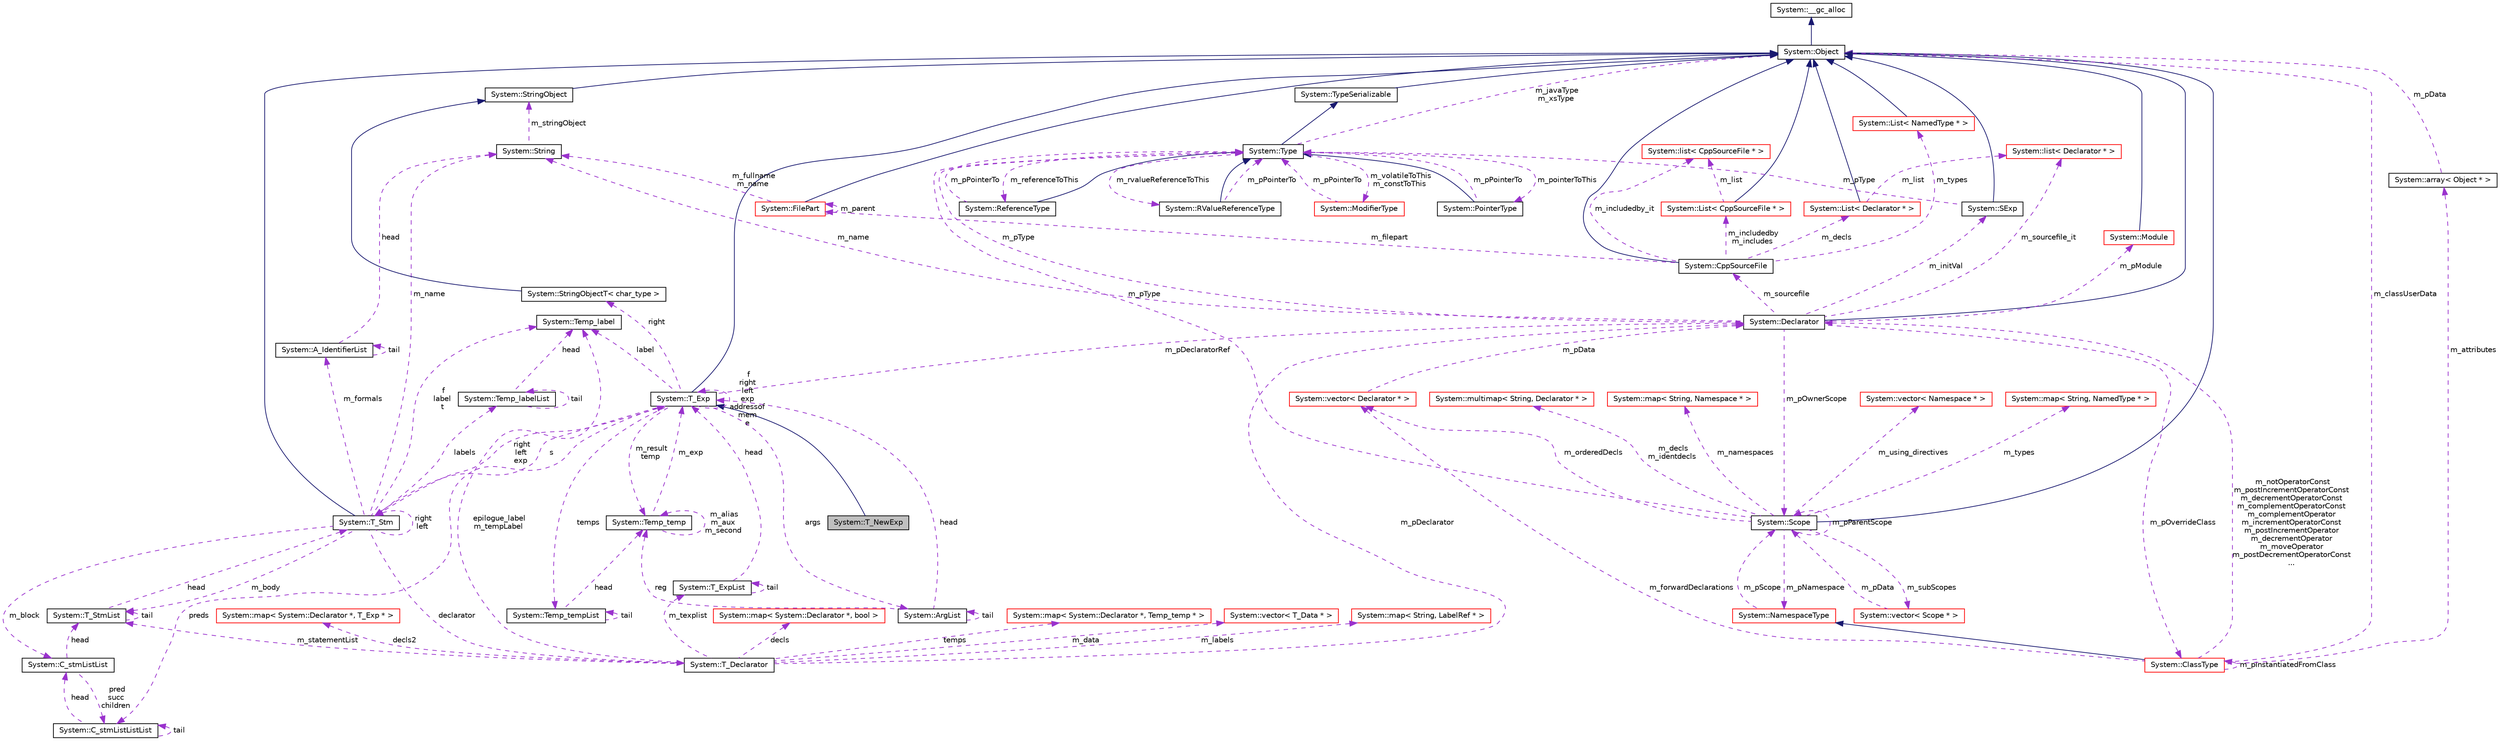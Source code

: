 digraph G
{
  edge [fontname="Helvetica",fontsize="10",labelfontname="Helvetica",labelfontsize="10"];
  node [fontname="Helvetica",fontsize="10",shape=record];
  Node1 [label="System::T_NewExp",height=0.2,width=0.4,color="black", fillcolor="grey75", style="filled" fontcolor="black"];
  Node2 -> Node1 [dir="back",color="midnightblue",fontsize="10",style="solid",fontname="Helvetica"];
  Node2 [label="System::T_Exp",height=0.2,width=0.4,color="black", fillcolor="white", style="filled",URL="$class_system_1_1_t___exp.html"];
  Node3 -> Node2 [dir="back",color="midnightblue",fontsize="10",style="solid",fontname="Helvetica"];
  Node3 [label="System::Object",height=0.2,width=0.4,color="black", fillcolor="white", style="filled",URL="$class_system_1_1_object.html"];
  Node4 -> Node3 [dir="back",color="midnightblue",fontsize="10",style="solid",fontname="Helvetica"];
  Node4 [label="System::__gc_alloc",height=0.2,width=0.4,color="black", fillcolor="white", style="filled",URL="$class_system_1_1____gc__alloc.html"];
  Node5 -> Node2 [dir="back",color="darkorchid3",fontsize="10",style="dashed",label=" preds" ,fontname="Helvetica"];
  Node5 [label="System::C_stmListListList",height=0.2,width=0.4,color="black", fillcolor="white", style="filled",URL="$class_system_1_1_c__stm_list_list_list.html"];
  Node5 -> Node5 [dir="back",color="darkorchid3",fontsize="10",style="dashed",label=" tail" ,fontname="Helvetica"];
  Node6 -> Node5 [dir="back",color="darkorchid3",fontsize="10",style="dashed",label=" head" ,fontname="Helvetica"];
  Node6 [label="System::C_stmListList",height=0.2,width=0.4,color="black", fillcolor="white", style="filled",URL="$class_system_1_1_c__stm_list_list.html"];
  Node5 -> Node6 [dir="back",color="darkorchid3",fontsize="10",style="dashed",label=" pred\nsucc\nchildren" ,fontname="Helvetica"];
  Node7 -> Node6 [dir="back",color="darkorchid3",fontsize="10",style="dashed",label=" head" ,fontname="Helvetica"];
  Node7 [label="System::T_StmList",height=0.2,width=0.4,color="black", fillcolor="white", style="filled",URL="$class_system_1_1_t___stm_list.html"];
  Node8 -> Node7 [dir="back",color="darkorchid3",fontsize="10",style="dashed",label=" head" ,fontname="Helvetica"];
  Node8 [label="System::T_Stm",height=0.2,width=0.4,color="black", fillcolor="white", style="filled",URL="$class_system_1_1_t___stm.html"];
  Node3 -> Node8 [dir="back",color="midnightblue",fontsize="10",style="solid",fontname="Helvetica"];
  Node8 -> Node8 [dir="back",color="darkorchid3",fontsize="10",style="dashed",label=" right\nleft" ,fontname="Helvetica"];
  Node7 -> Node8 [dir="back",color="darkorchid3",fontsize="10",style="dashed",label=" m_body" ,fontname="Helvetica"];
  Node9 -> Node8 [dir="back",color="darkorchid3",fontsize="10",style="dashed",label=" labels" ,fontname="Helvetica"];
  Node9 [label="System::Temp_labelList",height=0.2,width=0.4,color="black", fillcolor="white", style="filled",URL="$struct_system_1_1_temp__label_list.html"];
  Node9 -> Node9 [dir="back",color="darkorchid3",fontsize="10",style="dashed",label=" tail" ,fontname="Helvetica"];
  Node10 -> Node9 [dir="back",color="darkorchid3",fontsize="10",style="dashed",label=" head" ,fontname="Helvetica"];
  Node10 [label="System::Temp_label",height=0.2,width=0.4,color="black", fillcolor="white", style="filled",URL="$class_system_1_1_temp__label.html"];
  Node10 -> Node8 [dir="back",color="darkorchid3",fontsize="10",style="dashed",label=" f\nlabel\nt" ,fontname="Helvetica"];
  Node11 -> Node8 [dir="back",color="darkorchid3",fontsize="10",style="dashed",label=" declarator" ,fontname="Helvetica"];
  Node11 [label="System::T_Declarator",height=0.2,width=0.4,color="black", fillcolor="white", style="filled",URL="$class_system_1_1_t___declarator.html"];
  Node12 -> Node11 [dir="back",color="darkorchid3",fontsize="10",style="dashed",label=" decls" ,fontname="Helvetica"];
  Node12 [label="System::map\< System::Declarator *, bool \>",height=0.2,width=0.4,color="red", fillcolor="white", style="filled",URL="$class_system_1_1map.html"];
  Node13 -> Node11 [dir="back",color="darkorchid3",fontsize="10",style="dashed",label=" m_texplist" ,fontname="Helvetica"];
  Node13 [label="System::T_ExpList",height=0.2,width=0.4,color="black", fillcolor="white", style="filled",URL="$class_system_1_1_t___exp_list.html"];
  Node13 -> Node13 [dir="back",color="darkorchid3",fontsize="10",style="dashed",label=" tail" ,fontname="Helvetica"];
  Node2 -> Node13 [dir="back",color="darkorchid3",fontsize="10",style="dashed",label=" head" ,fontname="Helvetica"];
  Node7 -> Node11 [dir="back",color="darkorchid3",fontsize="10",style="dashed",label=" m_statementList" ,fontname="Helvetica"];
  Node10 -> Node11 [dir="back",color="darkorchid3",fontsize="10",style="dashed",label=" epilogue_label\nm_tempLabel" ,fontname="Helvetica"];
  Node14 -> Node11 [dir="back",color="darkorchid3",fontsize="10",style="dashed",label=" m_pDeclarator" ,fontname="Helvetica"];
  Node14 [label="System::Declarator",height=0.2,width=0.4,color="black", fillcolor="white", style="filled",URL="$class_system_1_1_declarator.html"];
  Node3 -> Node14 [dir="back",color="midnightblue",fontsize="10",style="solid",fontname="Helvetica"];
  Node15 -> Node14 [dir="back",color="darkorchid3",fontsize="10",style="dashed",label=" m_pType" ,fontname="Helvetica"];
  Node15 [label="System::Type",height=0.2,width=0.4,color="black", fillcolor="white", style="filled",URL="$class_system_1_1_type.html"];
  Node16 -> Node15 [dir="back",color="midnightblue",fontsize="10",style="solid",fontname="Helvetica"];
  Node16 [label="System::TypeSerializable",height=0.2,width=0.4,color="black", fillcolor="white", style="filled",URL="$class_system_1_1_type_serializable.html"];
  Node3 -> Node16 [dir="back",color="midnightblue",fontsize="10",style="solid",fontname="Helvetica"];
  Node17 -> Node15 [dir="back",color="darkorchid3",fontsize="10",style="dashed",label=" m_pointerToThis" ,fontname="Helvetica"];
  Node17 [label="System::PointerType",height=0.2,width=0.4,color="black", fillcolor="white", style="filled",URL="$class_system_1_1_pointer_type.html"];
  Node15 -> Node17 [dir="back",color="midnightblue",fontsize="10",style="solid",fontname="Helvetica"];
  Node15 -> Node17 [dir="back",color="darkorchid3",fontsize="10",style="dashed",label=" m_pPointerTo" ,fontname="Helvetica"];
  Node18 -> Node15 [dir="back",color="darkorchid3",fontsize="10",style="dashed",label=" m_referenceToThis" ,fontname="Helvetica"];
  Node18 [label="System::ReferenceType",height=0.2,width=0.4,color="black", fillcolor="white", style="filled",URL="$class_system_1_1_reference_type.html"];
  Node15 -> Node18 [dir="back",color="midnightblue",fontsize="10",style="solid",fontname="Helvetica"];
  Node15 -> Node18 [dir="back",color="darkorchid3",fontsize="10",style="dashed",label=" m_pPointerTo" ,fontname="Helvetica"];
  Node19 -> Node15 [dir="back",color="darkorchid3",fontsize="10",style="dashed",label=" m_rvalueReferenceToThis" ,fontname="Helvetica"];
  Node19 [label="System::RValueReferenceType",height=0.2,width=0.4,color="black", fillcolor="white", style="filled",URL="$class_system_1_1_r_value_reference_type.html"];
  Node15 -> Node19 [dir="back",color="midnightblue",fontsize="10",style="solid",fontname="Helvetica"];
  Node15 -> Node19 [dir="back",color="darkorchid3",fontsize="10",style="dashed",label=" m_pPointerTo" ,fontname="Helvetica"];
  Node20 -> Node15 [dir="back",color="darkorchid3",fontsize="10",style="dashed",label=" m_volatileToThis\nm_constToThis" ,fontname="Helvetica"];
  Node20 [label="System::ModifierType",height=0.2,width=0.4,color="red", fillcolor="white", style="filled",URL="$class_system_1_1_modifier_type.html"];
  Node15 -> Node20 [dir="back",color="darkorchid3",fontsize="10",style="dashed",label=" m_pPointerTo" ,fontname="Helvetica"];
  Node3 -> Node15 [dir="back",color="darkorchid3",fontsize="10",style="dashed",label=" m_javaType\nm_xsType" ,fontname="Helvetica"];
  Node21 -> Node14 [dir="back",color="darkorchid3",fontsize="10",style="dashed",label=" m_pOwnerScope" ,fontname="Helvetica"];
  Node21 [label="System::Scope",height=0.2,width=0.4,color="black", fillcolor="white", style="filled",URL="$class_system_1_1_scope.html"];
  Node3 -> Node21 [dir="back",color="midnightblue",fontsize="10",style="solid",fontname="Helvetica"];
  Node15 -> Node21 [dir="back",color="darkorchid3",fontsize="10",style="dashed",label=" m_pType" ,fontname="Helvetica"];
  Node22 -> Node21 [dir="back",color="darkorchid3",fontsize="10",style="dashed",label=" m_subScopes" ,fontname="Helvetica"];
  Node22 [label="System::vector\< Scope * \>",height=0.2,width=0.4,color="red", fillcolor="white", style="filled",URL="$class_system_1_1vector.html"];
  Node21 -> Node22 [dir="back",color="darkorchid3",fontsize="10",style="dashed",label=" m_pData" ,fontname="Helvetica"];
  Node21 -> Node21 [dir="back",color="darkorchid3",fontsize="10",style="dashed",label=" m_pParentScope" ,fontname="Helvetica"];
  Node23 -> Node21 [dir="back",color="darkorchid3",fontsize="10",style="dashed",label=" m_decls\nm_identdecls" ,fontname="Helvetica"];
  Node23 [label="System::multimap\< String, Declarator * \>",height=0.2,width=0.4,color="red", fillcolor="white", style="filled",URL="$class_system_1_1multimap.html"];
  Node24 -> Node21 [dir="back",color="darkorchid3",fontsize="10",style="dashed",label=" m_pNamespace" ,fontname="Helvetica"];
  Node24 [label="System::NamespaceType",height=0.2,width=0.4,color="red", fillcolor="white", style="filled",URL="$class_system_1_1_namespace_type.html"];
  Node21 -> Node24 [dir="back",color="darkorchid3",fontsize="10",style="dashed",label=" m_pScope" ,fontname="Helvetica"];
  Node25 -> Node21 [dir="back",color="darkorchid3",fontsize="10",style="dashed",label=" m_namespaces" ,fontname="Helvetica"];
  Node25 [label="System::map\< String, Namespace * \>",height=0.2,width=0.4,color="red", fillcolor="white", style="filled",URL="$class_system_1_1map.html"];
  Node26 -> Node21 [dir="back",color="darkorchid3",fontsize="10",style="dashed",label=" m_using_directives" ,fontname="Helvetica"];
  Node26 [label="System::vector\< Namespace * \>",height=0.2,width=0.4,color="red", fillcolor="white", style="filled",URL="$class_system_1_1vector.html"];
  Node27 -> Node21 [dir="back",color="darkorchid3",fontsize="10",style="dashed",label=" m_orderedDecls" ,fontname="Helvetica"];
  Node27 [label="System::vector\< Declarator * \>",height=0.2,width=0.4,color="red", fillcolor="white", style="filled",URL="$class_system_1_1vector.html"];
  Node14 -> Node27 [dir="back",color="darkorchid3",fontsize="10",style="dashed",label=" m_pData" ,fontname="Helvetica"];
  Node28 -> Node21 [dir="back",color="darkorchid3",fontsize="10",style="dashed",label=" m_types" ,fontname="Helvetica"];
  Node28 [label="System::map\< String, NamedType * \>",height=0.2,width=0.4,color="red", fillcolor="white", style="filled",URL="$class_system_1_1map.html"];
  Node29 -> Node14 [dir="back",color="darkorchid3",fontsize="10",style="dashed",label=" m_initVal" ,fontname="Helvetica"];
  Node29 [label="System::SExp",height=0.2,width=0.4,color="black", fillcolor="white", style="filled",URL="$class_system_1_1_s_exp.html"];
  Node3 -> Node29 [dir="back",color="midnightblue",fontsize="10",style="solid",fontname="Helvetica"];
  Node15 -> Node29 [dir="back",color="darkorchid3",fontsize="10",style="dashed",label=" m_pType" ,fontname="Helvetica"];
  Node30 -> Node14 [dir="back",color="darkorchid3",fontsize="10",style="dashed",label=" m_sourcefile" ,fontname="Helvetica"];
  Node30 [label="System::CppSourceFile",height=0.2,width=0.4,color="black", fillcolor="white", style="filled",URL="$class_system_1_1_cpp_source_file.html"];
  Node3 -> Node30 [dir="back",color="midnightblue",fontsize="10",style="solid",fontname="Helvetica"];
  Node31 -> Node30 [dir="back",color="darkorchid3",fontsize="10",style="dashed",label=" m_filepart" ,fontname="Helvetica"];
  Node31 [label="System::FilePart",height=0.2,width=0.4,color="red", fillcolor="white", style="filled",URL="$class_system_1_1_file_part.html"];
  Node3 -> Node31 [dir="back",color="midnightblue",fontsize="10",style="solid",fontname="Helvetica"];
  Node31 -> Node31 [dir="back",color="darkorchid3",fontsize="10",style="dashed",label=" m_parent" ,fontname="Helvetica"];
  Node32 -> Node31 [dir="back",color="darkorchid3",fontsize="10",style="dashed",label=" m_fullname\nm_name" ,fontname="Helvetica"];
  Node32 [label="System::String",height=0.2,width=0.4,color="black", fillcolor="white", style="filled",URL="$class_system_1_1_string.html"];
  Node33 -> Node32 [dir="back",color="darkorchid3",fontsize="10",style="dashed",label=" m_stringObject" ,fontname="Helvetica"];
  Node33 [label="System::StringObject",height=0.2,width=0.4,color="black", fillcolor="white", style="filled",URL="$class_system_1_1_string_object.html"];
  Node3 -> Node33 [dir="back",color="midnightblue",fontsize="10",style="solid",fontname="Helvetica"];
  Node34 -> Node30 [dir="back",color="darkorchid3",fontsize="10",style="dashed",label=" m_types" ,fontname="Helvetica"];
  Node34 [label="System::List\< NamedType * \>",height=0.2,width=0.4,color="red", fillcolor="white", style="filled",URL="$class_system_1_1_list.html"];
  Node3 -> Node34 [dir="back",color="midnightblue",fontsize="10",style="solid",fontname="Helvetica"];
  Node35 -> Node30 [dir="back",color="darkorchid3",fontsize="10",style="dashed",label=" m_includedby\nm_includes" ,fontname="Helvetica"];
  Node35 [label="System::List\< CppSourceFile * \>",height=0.2,width=0.4,color="red", fillcolor="white", style="filled",URL="$class_system_1_1_list.html"];
  Node3 -> Node35 [dir="back",color="midnightblue",fontsize="10",style="solid",fontname="Helvetica"];
  Node36 -> Node35 [dir="back",color="darkorchid3",fontsize="10",style="dashed",label=" m_list" ,fontname="Helvetica"];
  Node36 [label="System::list\< CppSourceFile * \>",height=0.2,width=0.4,color="red", fillcolor="white", style="filled",URL="$class_system_1_1list.html"];
  Node36 -> Node30 [dir="back",color="darkorchid3",fontsize="10",style="dashed",label=" m_includedby_it" ,fontname="Helvetica"];
  Node37 -> Node30 [dir="back",color="darkorchid3",fontsize="10",style="dashed",label=" m_decls" ,fontname="Helvetica"];
  Node37 [label="System::List\< Declarator * \>",height=0.2,width=0.4,color="red", fillcolor="white", style="filled",URL="$class_system_1_1_list.html"];
  Node3 -> Node37 [dir="back",color="midnightblue",fontsize="10",style="solid",fontname="Helvetica"];
  Node38 -> Node37 [dir="back",color="darkorchid3",fontsize="10",style="dashed",label=" m_list" ,fontname="Helvetica"];
  Node38 [label="System::list\< Declarator * \>",height=0.2,width=0.4,color="red", fillcolor="white", style="filled",URL="$class_system_1_1list.html"];
  Node39 -> Node14 [dir="back",color="darkorchid3",fontsize="10",style="dashed",label=" m_pOverrideClass" ,fontname="Helvetica"];
  Node39 [label="System::ClassType",height=0.2,width=0.4,color="red", fillcolor="white", style="filled",URL="$class_system_1_1_class_type.html"];
  Node24 -> Node39 [dir="back",color="midnightblue",fontsize="10",style="solid",fontname="Helvetica"];
  Node40 -> Node39 [dir="back",color="darkorchid3",fontsize="10",style="dashed",label=" m_attributes" ,fontname="Helvetica"];
  Node40 [label="System::array\< Object * \>",height=0.2,width=0.4,color="black", fillcolor="white", style="filled",URL="$class_system_1_1array.html"];
  Node3 -> Node40 [dir="back",color="darkorchid3",fontsize="10",style="dashed",label=" m_pData" ,fontname="Helvetica"];
  Node14 -> Node39 [dir="back",color="darkorchid3",fontsize="10",style="dashed",label=" m_notOperatorConst\nm_postIncrementOperatorConst\nm_decrementOperatorConst\nm_complementOperatorConst\nm_complementOperator\nm_incrementOperatorConst\nm_postIncrementOperator\nm_decrementOperator\nm_moveOperator\nm_postDecrementOperatorConst\n..." ,fontname="Helvetica"];
  Node39 -> Node39 [dir="back",color="darkorchid3",fontsize="10",style="dashed",label=" m_pInstantiatedFromClass" ,fontname="Helvetica"];
  Node3 -> Node39 [dir="back",color="darkorchid3",fontsize="10",style="dashed",label=" m_classUserData" ,fontname="Helvetica"];
  Node27 -> Node39 [dir="back",color="darkorchid3",fontsize="10",style="dashed",label=" m_forwardDeclarations" ,fontname="Helvetica"];
  Node32 -> Node14 [dir="back",color="darkorchid3",fontsize="10",style="dashed",label=" m_name" ,fontname="Helvetica"];
  Node41 -> Node14 [dir="back",color="darkorchid3",fontsize="10",style="dashed",label=" m_pModule" ,fontname="Helvetica"];
  Node41 [label="System::Module",height=0.2,width=0.4,color="red", fillcolor="white", style="filled",URL="$class_system_1_1_module.html"];
  Node3 -> Node41 [dir="back",color="midnightblue",fontsize="10",style="solid",fontname="Helvetica"];
  Node38 -> Node14 [dir="back",color="darkorchid3",fontsize="10",style="dashed",label=" m_sourcefile_it" ,fontname="Helvetica"];
  Node42 -> Node11 [dir="back",color="darkorchid3",fontsize="10",style="dashed",label=" temps" ,fontname="Helvetica"];
  Node42 [label="System::map\< System::Declarator *, Temp_temp * \>",height=0.2,width=0.4,color="red", fillcolor="white", style="filled",URL="$class_system_1_1map.html"];
  Node43 -> Node11 [dir="back",color="darkorchid3",fontsize="10",style="dashed",label=" m_data" ,fontname="Helvetica"];
  Node43 [label="System::vector\< T_Data * \>",height=0.2,width=0.4,color="red", fillcolor="white", style="filled",URL="$class_system_1_1vector.html"];
  Node44 -> Node11 [dir="back",color="darkorchid3",fontsize="10",style="dashed",label=" m_labels" ,fontname="Helvetica"];
  Node44 [label="System::map\< String, LabelRef * \>",height=0.2,width=0.4,color="red", fillcolor="white", style="filled",URL="$class_system_1_1map.html"];
  Node45 -> Node11 [dir="back",color="darkorchid3",fontsize="10",style="dashed",label=" decls2" ,fontname="Helvetica"];
  Node45 [label="System::map\< System::Declarator *, T_Exp * \>",height=0.2,width=0.4,color="red", fillcolor="white", style="filled",URL="$class_system_1_1map.html"];
  Node2 -> Node8 [dir="back",color="darkorchid3",fontsize="10",style="dashed",label=" right\nleft\nexp" ,fontname="Helvetica"];
  Node46 -> Node8 [dir="back",color="darkorchid3",fontsize="10",style="dashed",label=" m_formals" ,fontname="Helvetica"];
  Node46 [label="System::A_IdentifierList",height=0.2,width=0.4,color="black", fillcolor="white", style="filled",URL="$class_system_1_1_a___identifier_list.html"];
  Node46 -> Node46 [dir="back",color="darkorchid3",fontsize="10",style="dashed",label=" tail" ,fontname="Helvetica"];
  Node32 -> Node46 [dir="back",color="darkorchid3",fontsize="10",style="dashed",label=" head" ,fontname="Helvetica"];
  Node32 -> Node8 [dir="back",color="darkorchid3",fontsize="10",style="dashed",label=" m_name" ,fontname="Helvetica"];
  Node6 -> Node8 [dir="back",color="darkorchid3",fontsize="10",style="dashed",label=" m_block" ,fontname="Helvetica"];
  Node7 -> Node7 [dir="back",color="darkorchid3",fontsize="10",style="dashed",label=" tail" ,fontname="Helvetica"];
  Node8 -> Node2 [dir="back",color="darkorchid3",fontsize="10",style="dashed",label=" s" ,fontname="Helvetica"];
  Node47 -> Node2 [dir="back",color="darkorchid3",fontsize="10",style="dashed",label=" temps" ,fontname="Helvetica"];
  Node47 [label="System::Temp_tempList",height=0.2,width=0.4,color="black", fillcolor="white", style="filled",URL="$class_system_1_1_temp__temp_list.html"];
  Node47 -> Node47 [dir="back",color="darkorchid3",fontsize="10",style="dashed",label=" tail" ,fontname="Helvetica"];
  Node48 -> Node47 [dir="back",color="darkorchid3",fontsize="10",style="dashed",label=" head" ,fontname="Helvetica"];
  Node48 [label="System::Temp_temp",height=0.2,width=0.4,color="black", fillcolor="white", style="filled",URL="$class_system_1_1_temp__temp.html"];
  Node48 -> Node48 [dir="back",color="darkorchid3",fontsize="10",style="dashed",label=" m_alias\nm_aux\nm_second" ,fontname="Helvetica"];
  Node2 -> Node48 [dir="back",color="darkorchid3",fontsize="10",style="dashed",label=" m_exp" ,fontname="Helvetica"];
  Node10 -> Node2 [dir="back",color="darkorchid3",fontsize="10",style="dashed",label=" label" ,fontname="Helvetica"];
  Node14 -> Node2 [dir="back",color="darkorchid3",fontsize="10",style="dashed",label=" m_pDeclaratorRef" ,fontname="Helvetica"];
  Node49 -> Node2 [dir="back",color="darkorchid3",fontsize="10",style="dashed",label=" args" ,fontname="Helvetica"];
  Node49 [label="System::ArgList",height=0.2,width=0.4,color="black", fillcolor="white", style="filled",URL="$class_system_1_1_arg_list.html"];
  Node49 -> Node49 [dir="back",color="darkorchid3",fontsize="10",style="dashed",label=" tail" ,fontname="Helvetica"];
  Node48 -> Node49 [dir="back",color="darkorchid3",fontsize="10",style="dashed",label=" reg" ,fontname="Helvetica"];
  Node2 -> Node49 [dir="back",color="darkorchid3",fontsize="10",style="dashed",label=" head" ,fontname="Helvetica"];
  Node48 -> Node2 [dir="back",color="darkorchid3",fontsize="10",style="dashed",label=" m_result\ntemp" ,fontname="Helvetica"];
  Node2 -> Node2 [dir="back",color="darkorchid3",fontsize="10",style="dashed",label=" f\nright\nleft\nexp\naddressof\nmem\ne" ,fontname="Helvetica"];
  Node50 -> Node2 [dir="back",color="darkorchid3",fontsize="10",style="dashed",label=" right" ,fontname="Helvetica"];
  Node50 [label="System::StringObjectT\< char_type \>",height=0.2,width=0.4,color="black", fillcolor="white", style="filled",URL="$class_system_1_1_string_object_t.html"];
  Node33 -> Node50 [dir="back",color="midnightblue",fontsize="10",style="solid",fontname="Helvetica"];
}
